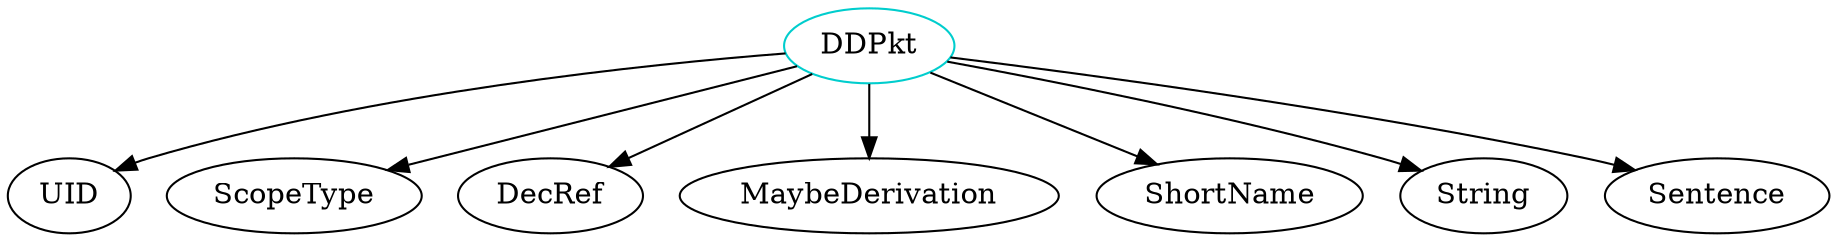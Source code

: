 digraph ddpkt{
DDPkt	[shape=oval, color=cyan3, label="DDPkt"];
DDPkt -> UID;
DDPkt -> ScopeType;
DDPkt -> DecRef;
DDPkt -> MaybeDerivation;
DDPkt -> ShortName;
DDPkt -> String;
DDPkt -> Sentence;
}
